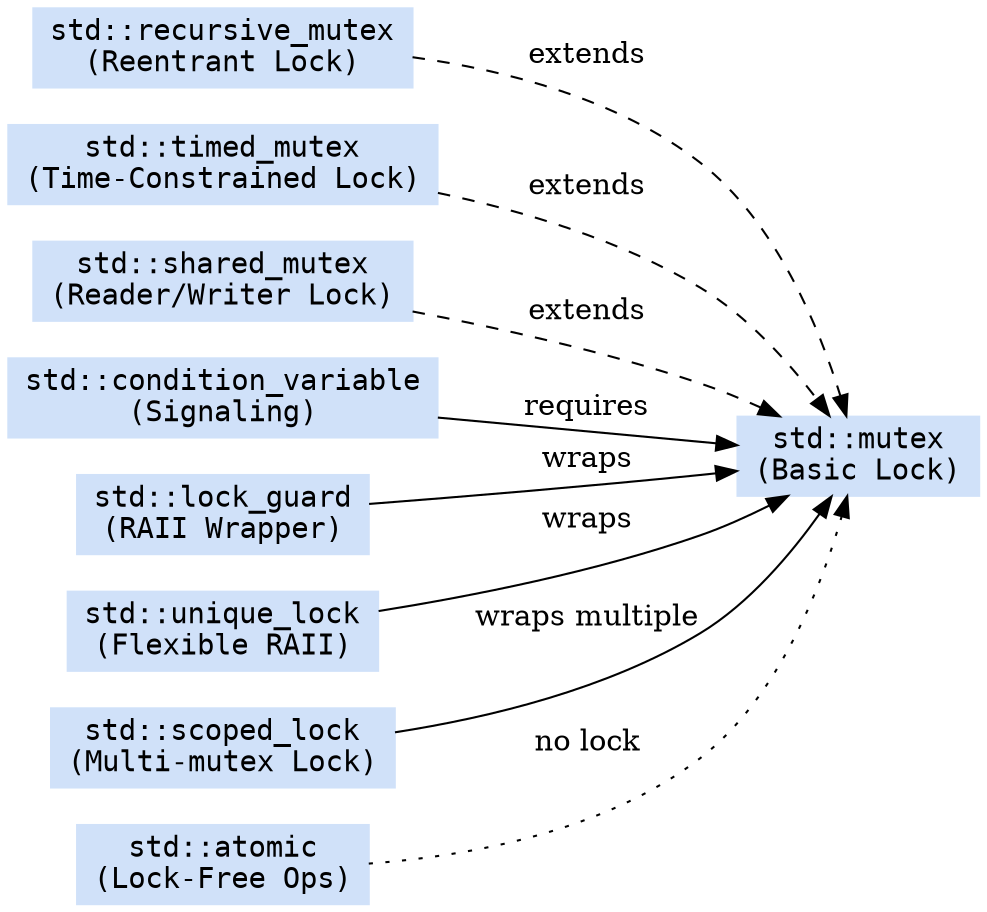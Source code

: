 digraph SyncMechanisms {
    rankdir=LR;
    node [shape=box, style=filled, color="#d0e1f9", fontname="Consolas"];

    Mutex [label="std::mutex\n(Basic Lock)"];
    RecursiveMutex [label="std::recursive_mutex\n(Reentrant Lock)"];
    TimedMutex [label="std::timed_mutex\n(Time-Constrained Lock)"];
    SharedMutex [label="std::shared_mutex\n(Reader/Writer Lock)"];
    ConditionVar [label="std::condition_variable\n(Signaling)"];
    LockGuard [label="std::lock_guard\n(RAII Wrapper)"];
    UniqueLock [label="std::unique_lock\n(Flexible RAII)"];
    ScopedLock [label="std::scoped_lock\n(Multi-mutex Lock)"];
    Atomics [label="std::atomic\n(Lock-Free Ops)"];

    // RAII wrappers connect to the basic mutex
    LockGuard -> Mutex [label="wraps"];
    UniqueLock -> Mutex [label="wraps"];
    ScopedLock -> Mutex [label="wraps multiple"];

    // Derived mutex types
    RecursiveMutex -> Mutex [style=dashed, label="extends"];
    TimedMutex -> Mutex [style=dashed, label="extends"];
    SharedMutex -> Mutex [style=dashed, label="extends"];

    // Condition variable depends on mutex
    ConditionVar -> Mutex [label="requires"];

    // Atomics are separate
    Atomics -> Mutex [style=dotted, label="no lock"];

    // Styling edges
    edge [fontname="Consolas", fontsize=10];
}
